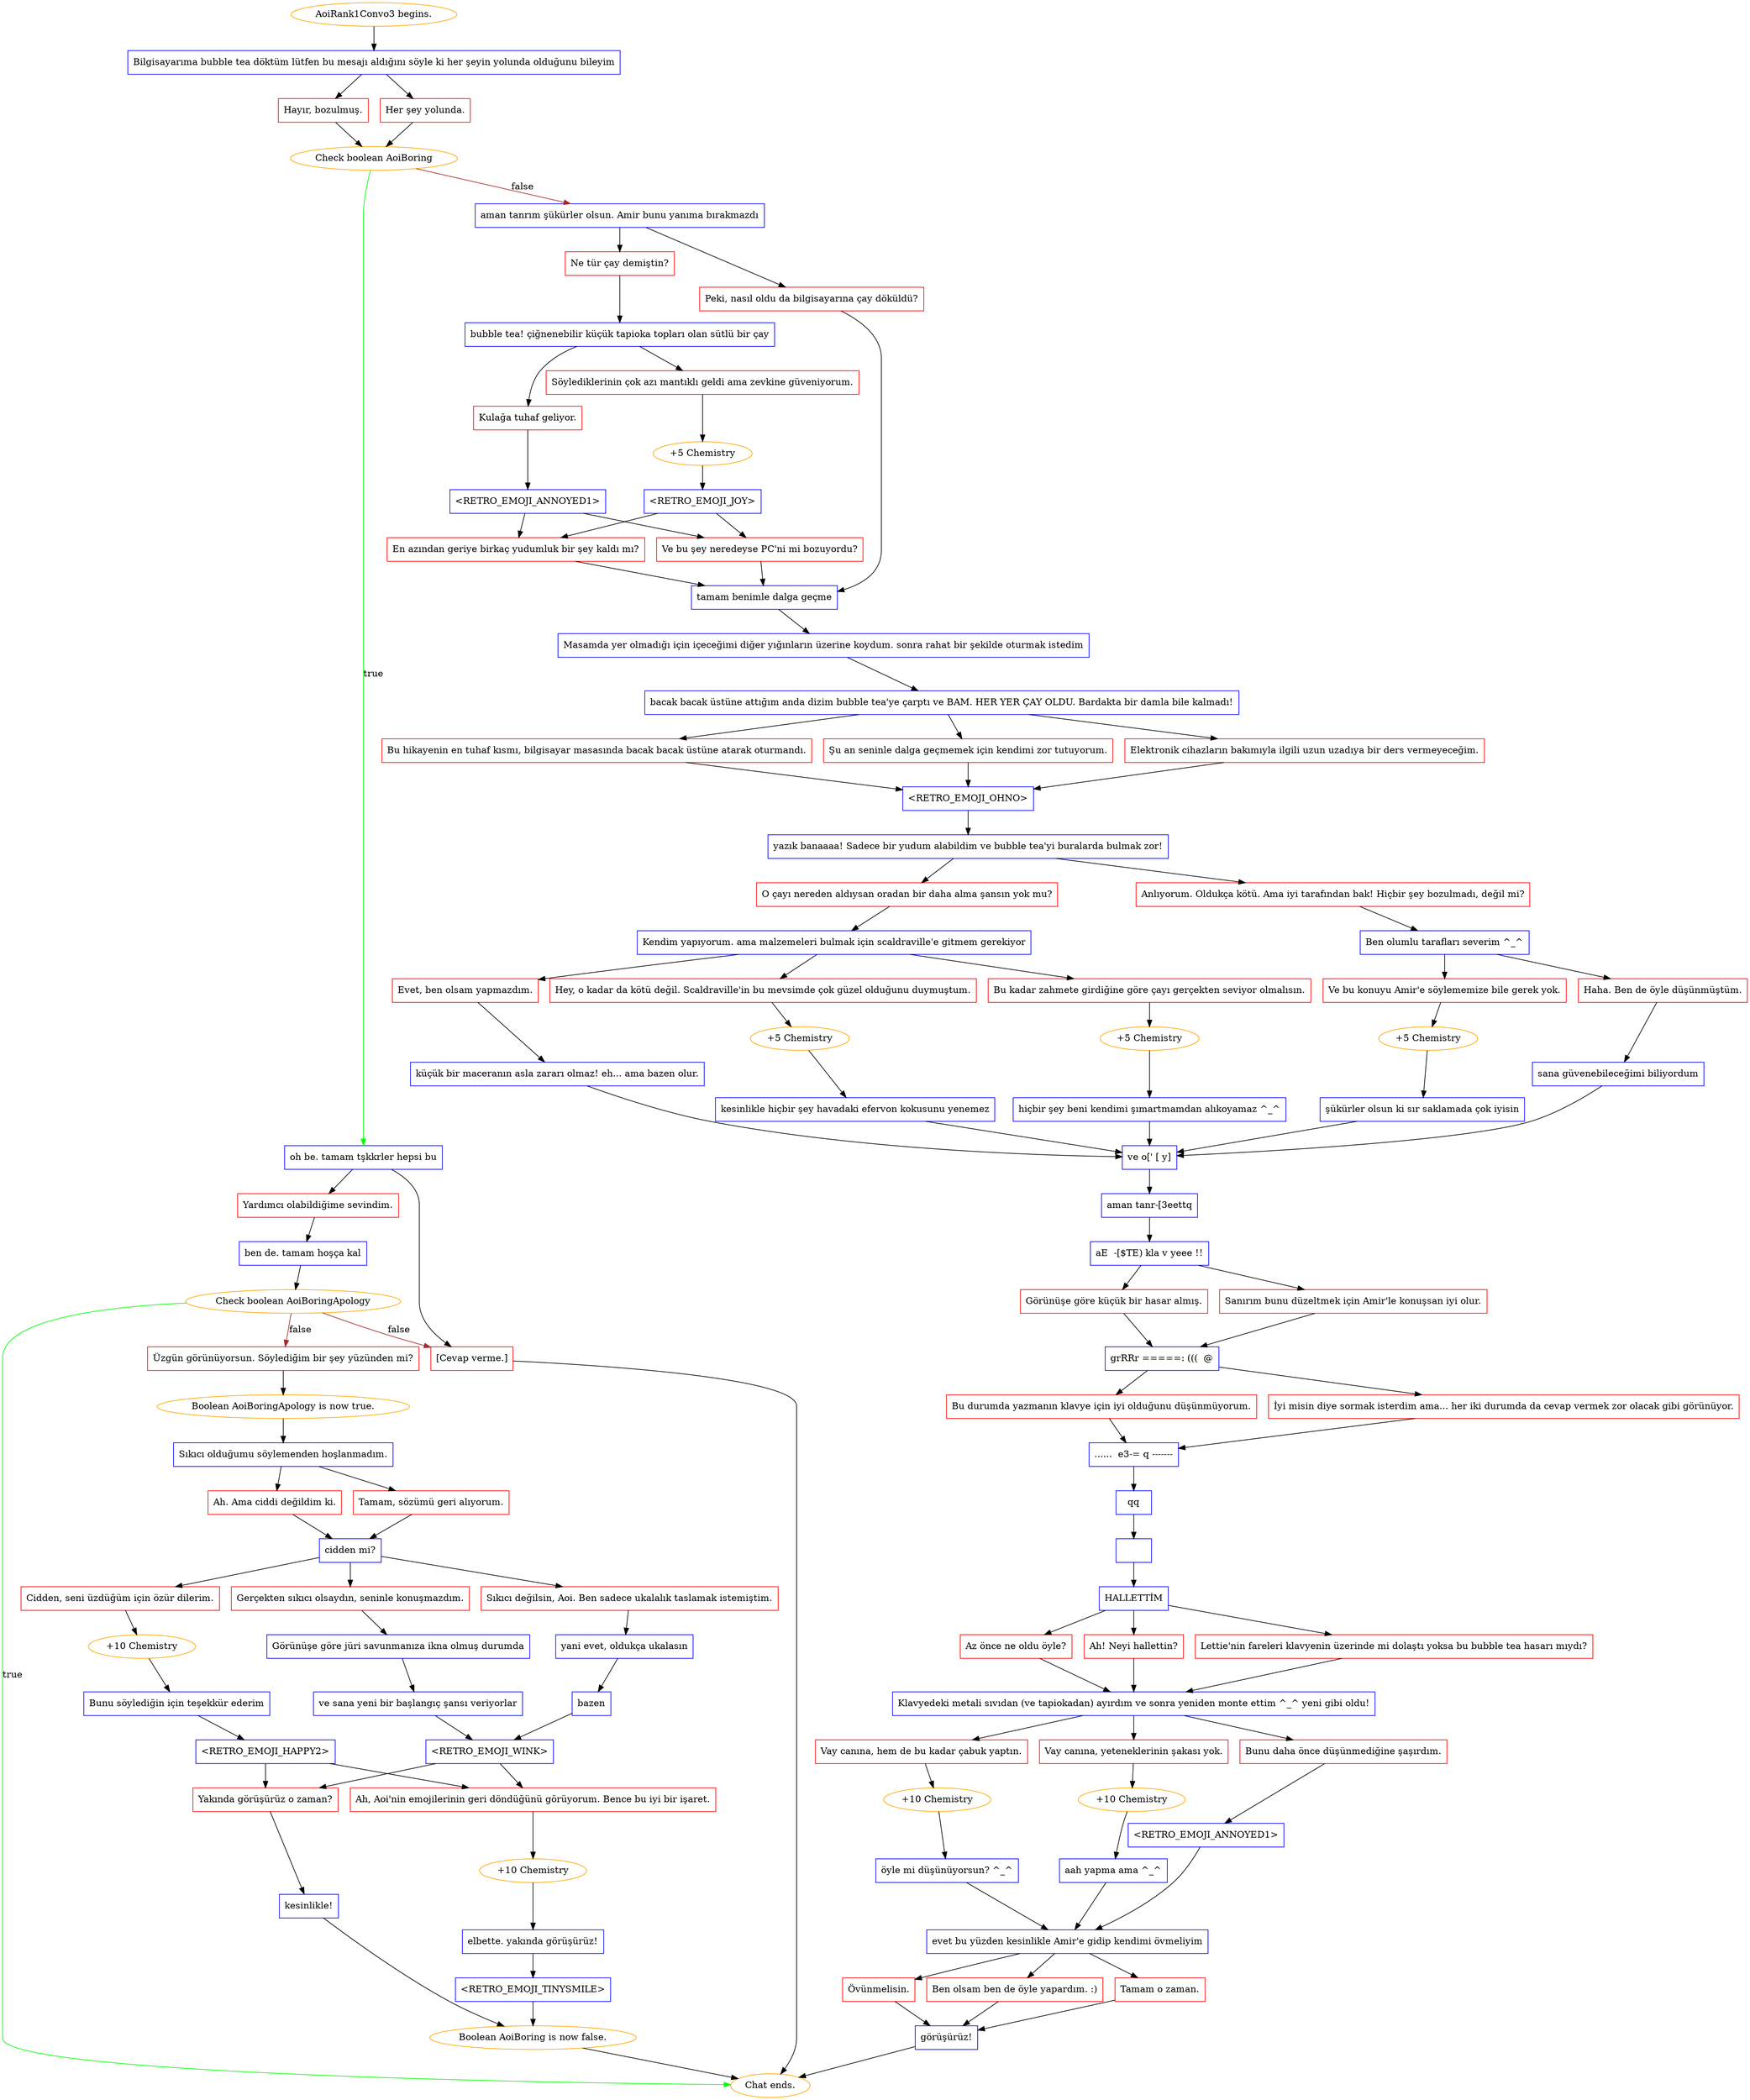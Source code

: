 digraph {
	"AoiRank1Convo3 begins." [color=orange];
		"AoiRank1Convo3 begins." -> j3361064469;
	j3361064469 [label="Bilgisayarıma bubble tea döktüm lütfen bu mesajı aldığını söyle ki her şeyin yolunda olduğunu bileyim",shape=box,color=blue];
		j3361064469 -> j2441015876;
		j3361064469 -> j3396794591;
	j2441015876 [label="Hayır, bozulmuş.",shape=box,color=red];
		j2441015876 -> j466818087;
	j3396794591 [label="Her şey yolunda.",shape=box,color=red];
		j3396794591 -> j466818087;
	j466818087 [label="Check boolean AoiBoring",color=orange];
		j466818087 -> j746766927 [label=true,color=green];
		j466818087 -> j3242430393 [label=false,color=brown];
	j746766927 [label="oh be. tamam tşkkrler hepsi bu",shape=box,color=blue];
		j746766927 -> j3905606383;
		j746766927 -> j2482094916;
	j3242430393 [label="aman tanrım şükürler olsun. Amir bunu yanıma bırakmazdı",shape=box,color=blue];
		j3242430393 -> j589786371;
		j3242430393 -> j470620094;
	j3905606383 [label="Yardımcı olabildiğime sevindim.",shape=box,color=red];
		j3905606383 -> j3054869745;
	j2482094916 [label="[Cevap verme.]",shape=box,color=red];
		j2482094916 -> "Chat ends.";
	j589786371 [label="Ne tür çay demiştin?",shape=box,color=red];
		j589786371 -> j63838520;
	j470620094 [label="Peki, nasıl oldu da bilgisayarına çay döküldü?",shape=box,color=red];
		j470620094 -> j2356344019;
	j3054869745 [label="ben de. tamam hoşça kal",shape=box,color=blue];
		j3054869745 -> j507259823;
	"Chat ends." [color=orange];
	j63838520 [label="bubble tea! çiğnenebilir küçük tapioka topları olan sütlü bir çay",shape=box,color=blue];
		j63838520 -> j3395737960;
		j63838520 -> j3101715579;
	j2356344019 [label="tamam benimle dalga geçme",shape=box,color=blue];
		j2356344019 -> j1733228295;
	j507259823 [label="Check boolean AoiBoringApology",color=orange];
		j507259823 -> "Chat ends." [label=true,color=green];
		j507259823 -> j1064960741 [label=false,color=brown];
		j507259823 -> j2482094916 [label=false,color=brown];
	j3395737960 [label="Söylediklerinin çok azı mantıklı geldi ama zevkine güveniyorum.",shape=box,color=red];
		j3395737960 -> j4263710504;
	j3101715579 [label="Kulağa tuhaf geliyor.",shape=box,color=red];
		j3101715579 -> j1262956394;
	j1733228295 [label="Masamda yer olmadığı için içeceğimi diğer yığınların üzerine koydum. sonra rahat bir şekilde oturmak istedim",shape=box,color=blue];
		j1733228295 -> j191965206;
	j1064960741 [label="Üzgün görünüyorsun. Söylediğim bir şey yüzünden mi?",shape=box,color=red];
		j1064960741 -> j3975043868;
	j4263710504 [label="+5 Chemistry",color=orange];
		j4263710504 -> j697122288;
	j1262956394 [label="<RETRO_EMOJI_ANNOYED1>",shape=box,color=blue];
		j1262956394 -> j1897440632;
		j1262956394 -> j2748660244;
	j191965206 [label="bacak bacak üstüne attığım anda dizim bubble tea'ye çarptı ve BAM. HER YER ÇAY OLDU. Bardakta bir damla bile kalmadı!",shape=box,color=blue];
		j191965206 -> j2136949850;
		j191965206 -> j2631850257;
		j191965206 -> j4013175427;
	j3975043868 [label="Boolean AoiBoringApology is now true.",color=orange];
		j3975043868 -> j837130123;
	j697122288 [label="<RETRO_EMOJI_JOY>",shape=box,color=blue];
		j697122288 -> j1897440632;
		j697122288 -> j2748660244;
	j1897440632 [label="En azından geriye birkaç yudumluk bir şey kaldı mı?",shape=box,color=red];
		j1897440632 -> j2356344019;
	j2748660244 [label="Ve bu şey neredeyse PC'ni mi bozuyordu?",shape=box,color=red];
		j2748660244 -> j2356344019;
	j2136949850 [label="Bu hikayenin en tuhaf kısmı, bilgisayar masasında bacak bacak üstüne atarak oturmandı.",shape=box,color=red];
		j2136949850 -> j2241999623;
	j2631850257 [label="Şu an seninle dalga geçmemek için kendimi zor tutuyorum.",shape=box,color=red];
		j2631850257 -> j2241999623;
	j4013175427 [label="Elektronik cihazların bakımıyla ilgili uzun uzadıya bir ders vermeyeceğim.",shape=box,color=red];
		j4013175427 -> j2241999623;
	j837130123 [label="Sıkıcı olduğumu söylemenden hoşlanmadım.",shape=box,color=blue];
		j837130123 -> j716724428;
		j837130123 -> j4021592400;
	j2241999623 [label="<RETRO_EMOJI_OHNO>",shape=box,color=blue];
		j2241999623 -> j2465053844;
	j716724428 [label="Ah. Ama ciddi değildim ki.",shape=box,color=red];
		j716724428 -> j1322912426;
	j4021592400 [label="Tamam, sözümü geri alıyorum.",shape=box,color=red];
		j4021592400 -> j1322912426;
	j2465053844 [label="yazık banaaaa! Sadece bir yudum alabildim ve bubble tea'yi buralarda bulmak zor!",shape=box,color=blue];
		j2465053844 -> j2374787714;
		j2465053844 -> j171334670;
	j1322912426 [label="cidden mi?",shape=box,color=blue];
		j1322912426 -> j4259283449;
		j1322912426 -> j2059960243;
		j1322912426 -> j1645317545;
	j2374787714 [label="O çayı nereden aldıysan oradan bir daha alma şansın yok mu?",shape=box,color=red];
		j2374787714 -> j2890633143;
	j171334670 [label="Anlıyorum. Oldukça kötü. Ama iyi tarafından bak! Hiçbir şey bozulmadı, değil mi?",shape=box,color=red];
		j171334670 -> j4158312262;
	j4259283449 [label="Cidden, seni üzdüğüm için özür dilerim.",shape=box,color=red];
		j4259283449 -> j3236750975;
	j2059960243 [label="Sıkıcı değilsin, Aoi. Ben sadece ukalalık taslamak istemiştim.",shape=box,color=red];
		j2059960243 -> j25902222;
	j1645317545 [label="Gerçekten sıkıcı olsaydın, seninle konuşmazdım.",shape=box,color=red];
		j1645317545 -> j2723947048;
	j2890633143 [label="Kendim yapıyorum. ama malzemeleri bulmak için scaldraville'e gitmem gerekiyor",shape=box,color=blue];
		j2890633143 -> j3865017979;
		j2890633143 -> j3974949356;
		j2890633143 -> j118240384;
	j4158312262 [label="Ben olumlu tarafları severim ^_^",shape=box,color=blue];
		j4158312262 -> j3257277619;
		j4158312262 -> j2993426906;
	j3236750975 [label="+10 Chemistry",color=orange];
		j3236750975 -> j1467619440;
	j25902222 [label="yani evet, oldukça ukalasın",shape=box,color=blue];
		j25902222 -> j1589932287;
	j2723947048 [label="Görünüşe göre jüri savunmanıza ikna olmuş durumda",shape=box,color=blue];
		j2723947048 -> j1098090578;
	j3865017979 [label="Evet, ben olsam yapmazdım.",shape=box,color=red];
		j3865017979 -> j3213040807;
	j3974949356 [label="Hey, o kadar da kötü değil. Scaldraville'in bu mevsimde çok güzel olduğunu duymuştum.",shape=box,color=red];
		j3974949356 -> j3072031170;
	j118240384 [label="Bu kadar zahmete girdiğine göre çayı gerçekten seviyor olmalısın.",shape=box,color=red];
		j118240384 -> j3696421792;
	j3257277619 [label="Ve bu konuyu Amir'e söylememize bile gerek yok.",shape=box,color=red];
		j3257277619 -> j3587136819;
	j2993426906 [label="Haha. Ben de öyle düşünmüştüm.",shape=box,color=red];
		j2993426906 -> j2554998145;
	j1467619440 [label="Bunu söylediğin için teşekkür ederim",shape=box,color=blue];
		j1467619440 -> j1744079936;
	j1589932287 [label="bazen",shape=box,color=blue];
		j1589932287 -> j3799560398;
	j1098090578 [label="ve sana yeni bir başlangıç şansı veriyorlar",shape=box,color=blue];
		j1098090578 -> j3799560398;
	j3213040807 [label="küçük bir maceranın asla zararı olmaz! eh... ama bazen olur.",shape=box,color=blue];
		j3213040807 -> j3994851657;
	j3072031170 [label="+5 Chemistry",color=orange];
		j3072031170 -> j4264004110;
	j3696421792 [label="+5 Chemistry",color=orange];
		j3696421792 -> j1813680029;
	j3587136819 [label="+5 Chemistry",color=orange];
		j3587136819 -> j2562032203;
	j2554998145 [label="sana güvenebileceğimi biliyordum",shape=box,color=blue];
		j2554998145 -> j3994851657;
	j1744079936 [label="<RETRO_EMOJI_HAPPY2>",shape=box,color=blue];
		j1744079936 -> j1009603135;
		j1744079936 -> j2393634203;
	j3799560398 [label="<RETRO_EMOJI_WINK>",shape=box,color=blue];
		j3799560398 -> j1009603135;
		j3799560398 -> j2393634203;
	j3994851657 [label="ve o[' [ y]",shape=box,color=blue];
		j3994851657 -> j998138368;
	j4264004110 [label="kesinlikle hiçbir şey havadaki efervon kokusunu yenemez",shape=box,color=blue];
		j4264004110 -> j3994851657;
	j1813680029 [label="hiçbir şey beni kendimi şımartmamdan alıkoyamaz ^_^",shape=box,color=blue];
		j1813680029 -> j3994851657;
	j2562032203 [label="şükürler olsun ki sır saklamada çok iyisin",shape=box,color=blue];
		j2562032203 -> j3994851657;
	j1009603135 [label="Yakında görüşürüz o zaman?",shape=box,color=red];
		j1009603135 -> j2912027951;
	j2393634203 [label="Ah, Aoi'nin emojilerinin geri döndüğünü görüyorum. Bence bu iyi bir işaret.",shape=box,color=red];
		j2393634203 -> j1173977084;
	j998138368 [label="aman tanr-[3eettq",shape=box,color=blue];
		j998138368 -> j2915665453;
	j2912027951 [label="kesinlikle!",shape=box,color=blue];
		j2912027951 -> j2581611291;
	j1173977084 [label="+10 Chemistry",color=orange];
		j1173977084 -> j3342472452;
	j2915665453 [label="aE  -[$TE) kla v yeee !!",shape=box,color=blue];
		j2915665453 -> j3550522465;
		j2915665453 -> j974464340;
	j2581611291 [label="Boolean AoiBoring is now false.",color=orange];
		j2581611291 -> "Chat ends.";
	j3342472452 [label="elbette. yakında görüşürüz!",shape=box,color=blue];
		j3342472452 -> j153386734;
	j3550522465 [label="Görünüşe göre küçük bir hasar almış.",shape=box,color=red];
		j3550522465 -> j361742319;
	j974464340 [label="Sanırım bunu düzeltmek için Amir'le konuşsan iyi olur.",shape=box,color=red];
		j974464340 -> j361742319;
	j153386734 [label="<RETRO_EMOJI_TINYSMILE>",shape=box,color=blue];
		j153386734 -> j2581611291;
	j361742319 [label="grRRr =====: (((  @",shape=box,color=blue];
		j361742319 -> j3520737342;
		j361742319 -> j2190960138;
	j3520737342 [label="Bu durumda yazmanın klavye için iyi olduğunu düşünmüyorum.",shape=box,color=red];
		j3520737342 -> j385180082;
	j2190960138 [label="İyi misin diye sormak isterdim ama... her iki durumda da cevap vermek zor olacak gibi görünüyor.",shape=box,color=red];
		j2190960138 -> j385180082;
	j385180082 [label="......  e3-= q -------",shape=box,color=blue];
		j385180082 -> j1163910910;
	j1163910910 [label="qq",shape=box,color=blue];
		j1163910910 -> j1050217703;
	j1050217703 [label=" ",shape=box,color=blue];
		j1050217703 -> j2509378888;
	j2509378888 [label="HALLETTİM",shape=box,color=blue];
		j2509378888 -> j3838959938;
		j2509378888 -> j541479809;
		j2509378888 -> j2105101289;
	j3838959938 [label="Az önce ne oldu öyle?",shape=box,color=red];
		j3838959938 -> j403410192;
	j541479809 [label="Ah! Neyi hallettin?",shape=box,color=red];
		j541479809 -> j403410192;
	j2105101289 [label="Lettie'nin fareleri klavyenin üzerinde mi dolaştı yoksa bu bubble tea hasarı mıydı?",shape=box,color=red];
		j2105101289 -> j403410192;
	j403410192 [label="Klavyedeki metali sıvıdan (ve tapiokadan) ayırdım ve sonra yeniden monte ettim ^_^ yeni gibi oldu!",shape=box,color=blue];
		j403410192 -> j3912934156;
		j403410192 -> j3312860052;
		j403410192 -> j4282865671;
	j3912934156 [label="Vay canına, hem de bu kadar çabuk yaptın.",shape=box,color=red];
		j3912934156 -> j3567563827;
	j3312860052 [label="Vay canına, yeteneklerinin şakası yok.",shape=box,color=red];
		j3312860052 -> j3707696863;
	j4282865671 [label="Bunu daha önce düşünmediğine şaşırdım.",shape=box,color=red];
		j4282865671 -> j1920714489;
	j3567563827 [label="+10 Chemistry",color=orange];
		j3567563827 -> j3495137450;
	j3707696863 [label="+10 Chemistry",color=orange];
		j3707696863 -> j2129014807;
	j1920714489 [label="<RETRO_EMOJI_ANNOYED1>",shape=box,color=blue];
		j1920714489 -> j1714540988;
	j3495137450 [label="öyle mi düşünüyorsun? ^_^",shape=box,color=blue];
		j3495137450 -> j1714540988;
	j2129014807 [label="aah yapma ama ^_^",shape=box,color=blue];
		j2129014807 -> j1714540988;
	j1714540988 [label="evet bu yüzden kesinlikle Amir'e gidip kendimi övmeliyim",shape=box,color=blue];
		j1714540988 -> j2731702190;
		j1714540988 -> j389998829;
		j1714540988 -> j2208083949;
	j2731702190 [label="Övünmelisin.",shape=box,color=red];
		j2731702190 -> j411921019;
	j389998829 [label="Ben olsam ben de öyle yapardım. :)",shape=box,color=red];
		j389998829 -> j411921019;
	j2208083949 [label="Tamam o zaman.",shape=box,color=red];
		j2208083949 -> j411921019;
	j411921019 [label="görüşürüz!",shape=box,color=blue];
		j411921019 -> "Chat ends.";
}